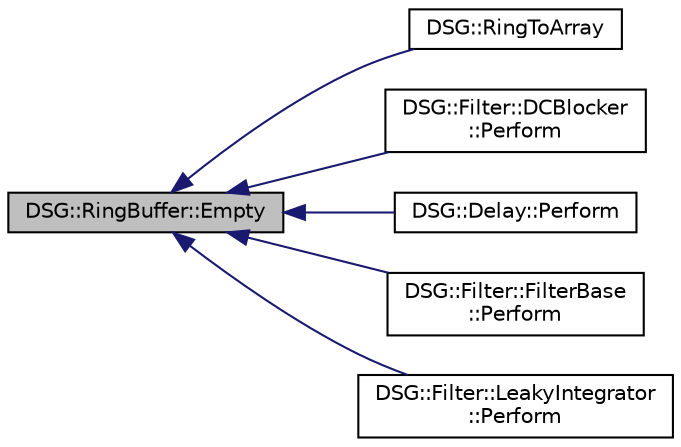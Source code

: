 digraph "DSG::RingBuffer::Empty"
{
  edge [fontname="Helvetica",fontsize="10",labelfontname="Helvetica",labelfontsize="10"];
  node [fontname="Helvetica",fontsize="10",shape=record];
  rankdir="LR";
  Node1 [label="DSG::RingBuffer::Empty",height=0.2,width=0.4,color="black", fillcolor="grey75", style="filled", fontcolor="black"];
  Node1 -> Node2 [dir="back",color="midnightblue",fontsize="10",style="solid",fontname="Helvetica"];
  Node2 [label="DSG::RingToArray",height=0.2,width=0.4,color="black", fillcolor="white", style="filled",URL="$namespace_d_s_g.html#a4049a445d7cb9ee4f9140bdfdbd5e11c",tooltip="DSG::RingToArray - Move Ring Buffer data to an array. "];
  Node1 -> Node3 [dir="back",color="midnightblue",fontsize="10",style="solid",fontname="Helvetica"];
  Node3 [label="DSG::Filter::DCBlocker\l::Perform",height=0.2,width=0.4,color="black", fillcolor="white", style="filled",URL="$class_d_s_g_1_1_filter_1_1_d_c_blocker.html#a690b2fdc8fdb749d9832d8d744b8cb2f"];
  Node1 -> Node4 [dir="back",color="midnightblue",fontsize="10",style="solid",fontname="Helvetica"];
  Node4 [label="DSG::Delay::Perform",height=0.2,width=0.4,color="black", fillcolor="white", style="filled",URL="$class_d_s_g_1_1_delay.html#a205bd6fc25ea951395943eae51128e66"];
  Node1 -> Node5 [dir="back",color="midnightblue",fontsize="10",style="solid",fontname="Helvetica"];
  Node5 [label="DSG::Filter::FilterBase\l::Perform",height=0.2,width=0.4,color="black", fillcolor="white", style="filled",URL="$class_d_s_g_1_1_filter_1_1_filter_base.html#aef58742a1362b7ef94574a16036b7109"];
  Node1 -> Node6 [dir="back",color="midnightblue",fontsize="10",style="solid",fontname="Helvetica"];
  Node6 [label="DSG::Filter::LeakyIntegrator\l::Perform",height=0.2,width=0.4,color="black", fillcolor="white", style="filled",URL="$class_d_s_g_1_1_filter_1_1_leaky_integrator.html#a7f094493387222422b9f283ec199dfd0"];
}
